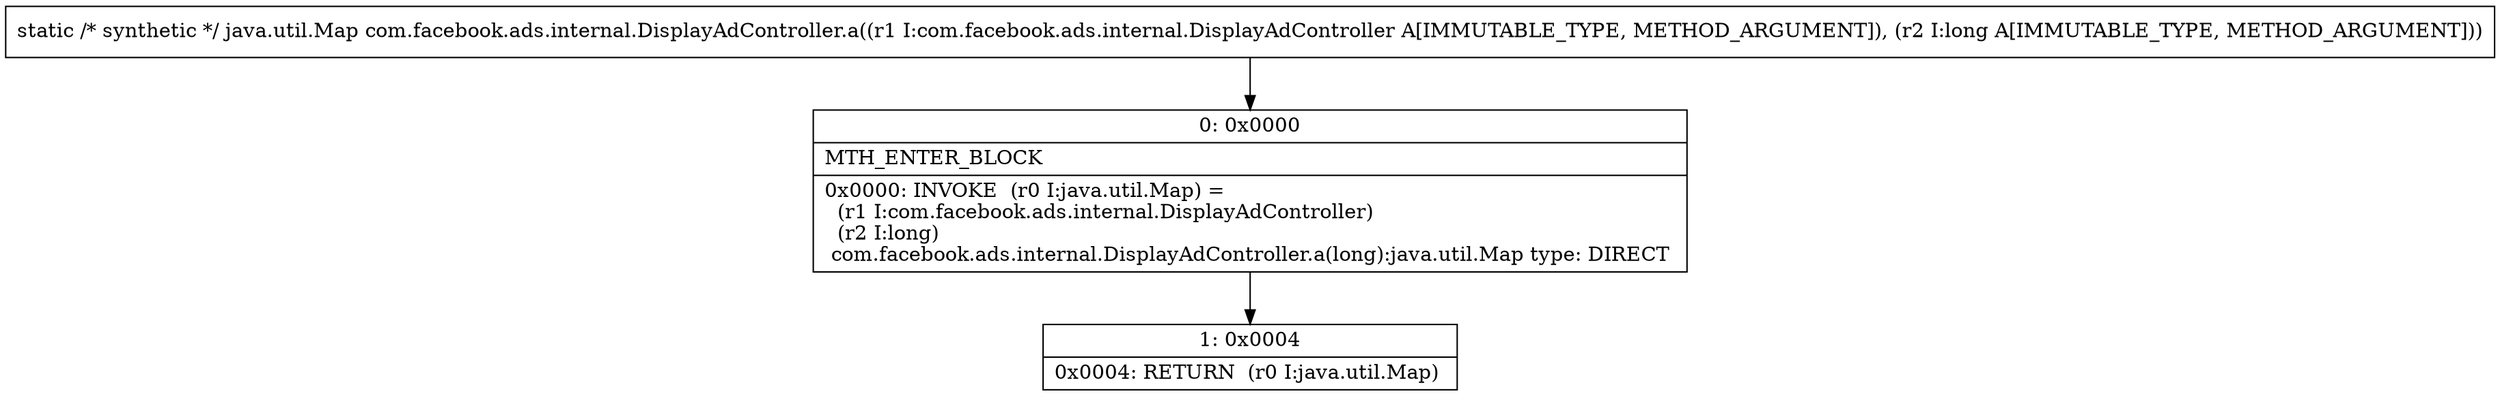digraph "CFG forcom.facebook.ads.internal.DisplayAdController.a(Lcom\/facebook\/ads\/internal\/DisplayAdController;J)Ljava\/util\/Map;" {
Node_0 [shape=record,label="{0\:\ 0x0000|MTH_ENTER_BLOCK\l|0x0000: INVOKE  (r0 I:java.util.Map) = \l  (r1 I:com.facebook.ads.internal.DisplayAdController)\l  (r2 I:long)\l com.facebook.ads.internal.DisplayAdController.a(long):java.util.Map type: DIRECT \l}"];
Node_1 [shape=record,label="{1\:\ 0x0004|0x0004: RETURN  (r0 I:java.util.Map) \l}"];
MethodNode[shape=record,label="{static \/* synthetic *\/ java.util.Map com.facebook.ads.internal.DisplayAdController.a((r1 I:com.facebook.ads.internal.DisplayAdController A[IMMUTABLE_TYPE, METHOD_ARGUMENT]), (r2 I:long A[IMMUTABLE_TYPE, METHOD_ARGUMENT])) }"];
MethodNode -> Node_0;
Node_0 -> Node_1;
}

